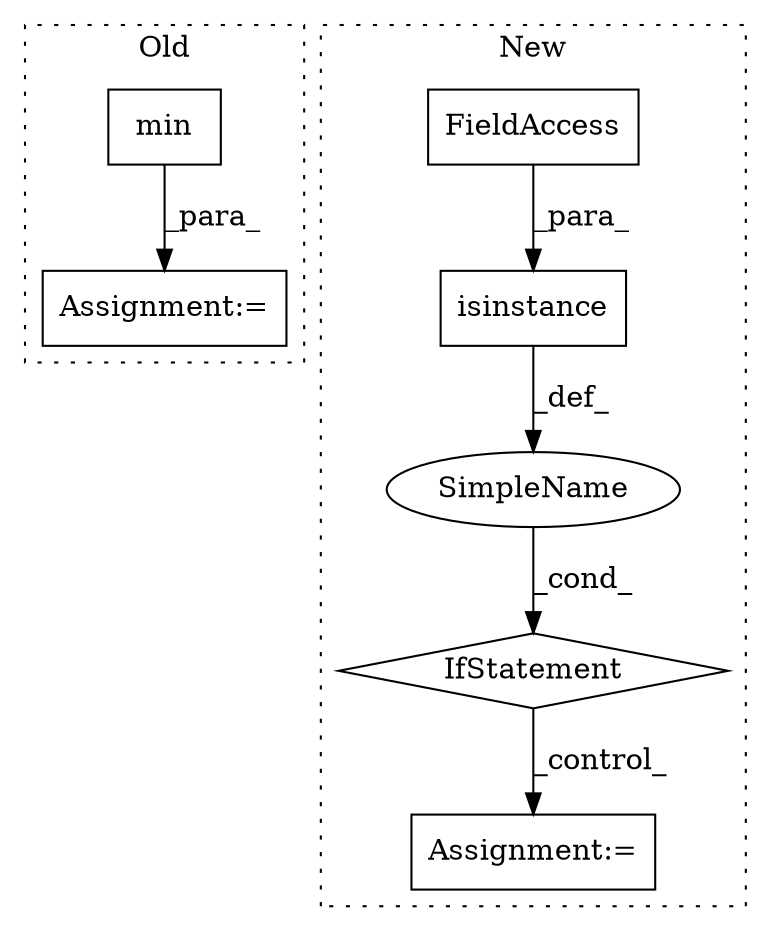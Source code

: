 digraph G {
subgraph cluster0 {
1 [label="min" a="32" s="8625" l="5" shape="box"];
4 [label="Assignment:=" a="7" s="8579" l="1" shape="box"];
label = "Old";
style="dotted";
}
subgraph cluster1 {
2 [label="isinstance" a="32" s="8706,8726" l="11,1" shape="box"];
3 [label="IfStatement" a="25" s="8701,8727" l="4,2" shape="diamond"];
5 [label="Assignment:=" a="7" s="8743" l="1" shape="box"];
6 [label="SimpleName" a="42" s="" l="" shape="ellipse"];
7 [label="FieldAccess" a="22" s="8722" l="4" shape="box"];
label = "New";
style="dotted";
}
1 -> 4 [label="_para_"];
2 -> 6 [label="_def_"];
3 -> 5 [label="_control_"];
6 -> 3 [label="_cond_"];
7 -> 2 [label="_para_"];
}